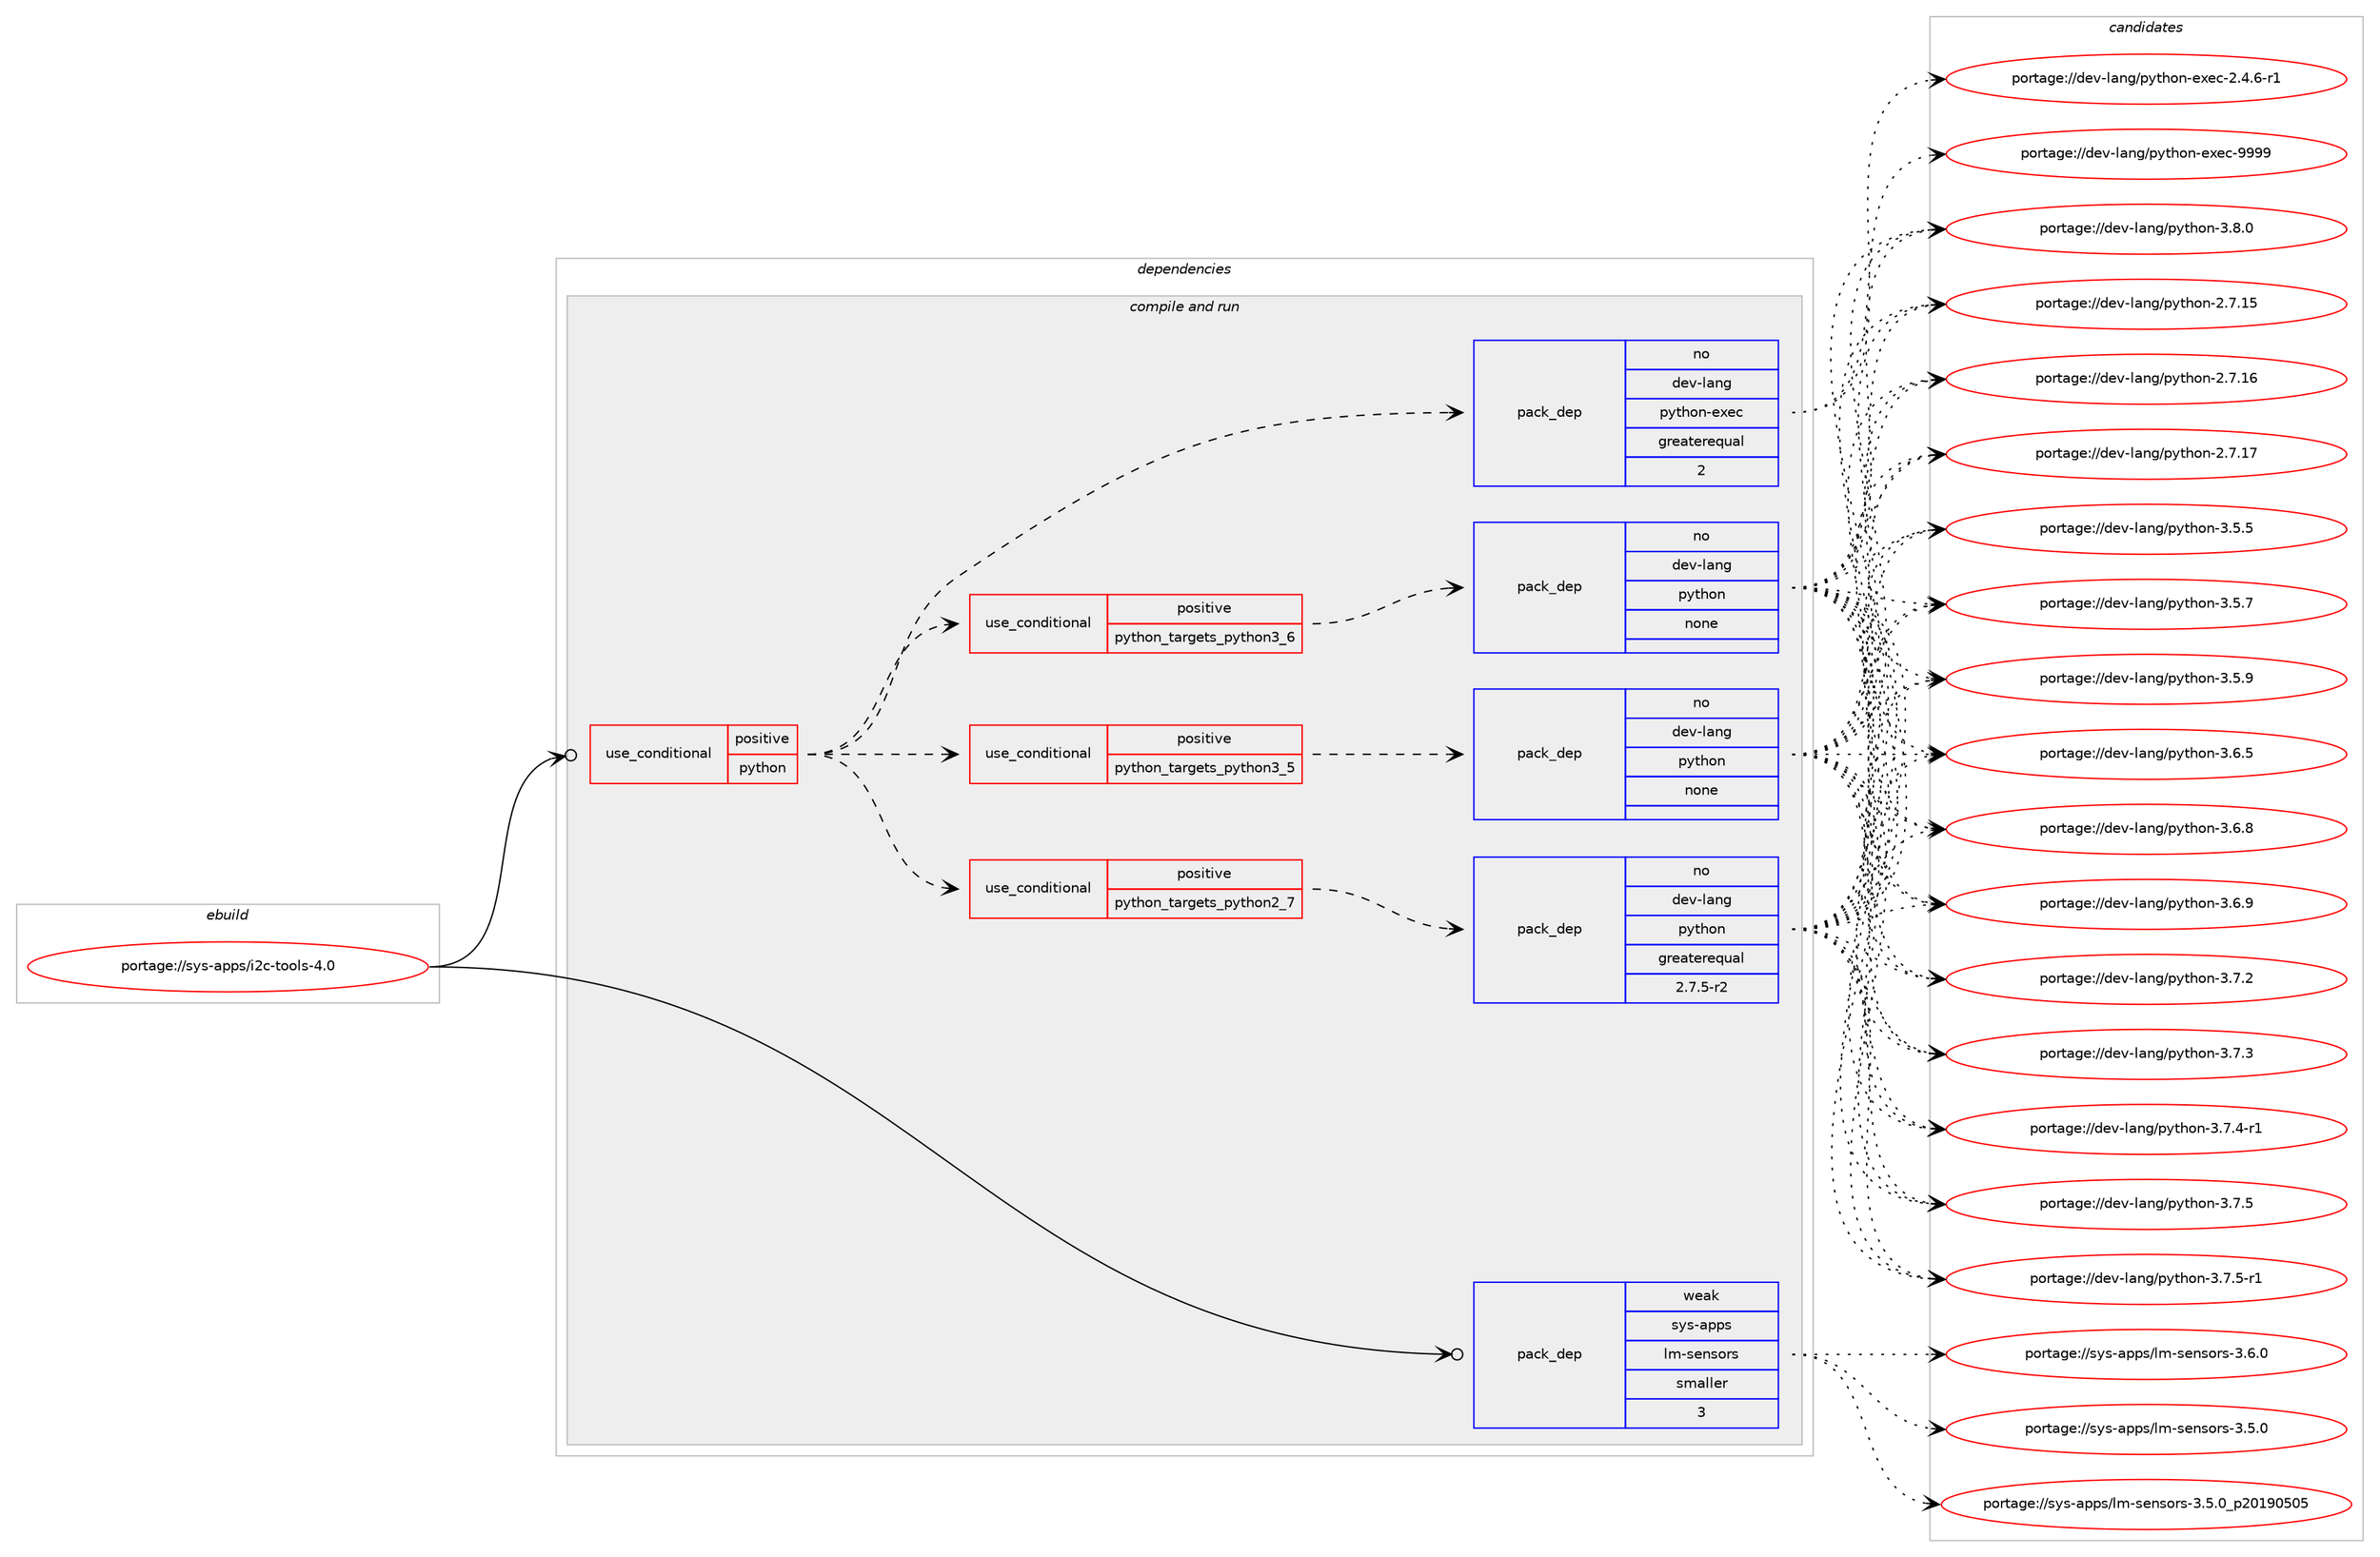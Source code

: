 digraph prolog {

# *************
# Graph options
# *************

newrank=true;
concentrate=true;
compound=true;
graph [rankdir=LR,fontname=Helvetica,fontsize=10,ranksep=1.5];#, ranksep=2.5, nodesep=0.2];
edge  [arrowhead=vee];
node  [fontname=Helvetica,fontsize=10];

# **********
# The ebuild
# **********

subgraph cluster_leftcol {
color=gray;
rank=same;
label=<<i>ebuild</i>>;
id [label="portage://sys-apps/i2c-tools-4.0", color=red, width=4, href="../sys-apps/i2c-tools-4.0.svg"];
}

# ****************
# The dependencies
# ****************

subgraph cluster_midcol {
color=gray;
label=<<i>dependencies</i>>;
subgraph cluster_compile {
fillcolor="#eeeeee";
style=filled;
label=<<i>compile</i>>;
}
subgraph cluster_compileandrun {
fillcolor="#eeeeee";
style=filled;
label=<<i>compile and run</i>>;
subgraph cond99341 {
dependency408660 [label=<<TABLE BORDER="0" CELLBORDER="1" CELLSPACING="0" CELLPADDING="4"><TR><TD ROWSPAN="3" CELLPADDING="10">use_conditional</TD></TR><TR><TD>positive</TD></TR><TR><TD>python</TD></TR></TABLE>>, shape=none, color=red];
subgraph cond99342 {
dependency408661 [label=<<TABLE BORDER="0" CELLBORDER="1" CELLSPACING="0" CELLPADDING="4"><TR><TD ROWSPAN="3" CELLPADDING="10">use_conditional</TD></TR><TR><TD>positive</TD></TR><TR><TD>python_targets_python2_7</TD></TR></TABLE>>, shape=none, color=red];
subgraph pack302488 {
dependency408662 [label=<<TABLE BORDER="0" CELLBORDER="1" CELLSPACING="0" CELLPADDING="4" WIDTH="220"><TR><TD ROWSPAN="6" CELLPADDING="30">pack_dep</TD></TR><TR><TD WIDTH="110">no</TD></TR><TR><TD>dev-lang</TD></TR><TR><TD>python</TD></TR><TR><TD>greaterequal</TD></TR><TR><TD>2.7.5-r2</TD></TR></TABLE>>, shape=none, color=blue];
}
dependency408661:e -> dependency408662:w [weight=20,style="dashed",arrowhead="vee"];
}
dependency408660:e -> dependency408661:w [weight=20,style="dashed",arrowhead="vee"];
subgraph cond99343 {
dependency408663 [label=<<TABLE BORDER="0" CELLBORDER="1" CELLSPACING="0" CELLPADDING="4"><TR><TD ROWSPAN="3" CELLPADDING="10">use_conditional</TD></TR><TR><TD>positive</TD></TR><TR><TD>python_targets_python3_5</TD></TR></TABLE>>, shape=none, color=red];
subgraph pack302489 {
dependency408664 [label=<<TABLE BORDER="0" CELLBORDER="1" CELLSPACING="0" CELLPADDING="4" WIDTH="220"><TR><TD ROWSPAN="6" CELLPADDING="30">pack_dep</TD></TR><TR><TD WIDTH="110">no</TD></TR><TR><TD>dev-lang</TD></TR><TR><TD>python</TD></TR><TR><TD>none</TD></TR><TR><TD></TD></TR></TABLE>>, shape=none, color=blue];
}
dependency408663:e -> dependency408664:w [weight=20,style="dashed",arrowhead="vee"];
}
dependency408660:e -> dependency408663:w [weight=20,style="dashed",arrowhead="vee"];
subgraph cond99344 {
dependency408665 [label=<<TABLE BORDER="0" CELLBORDER="1" CELLSPACING="0" CELLPADDING="4"><TR><TD ROWSPAN="3" CELLPADDING="10">use_conditional</TD></TR><TR><TD>positive</TD></TR><TR><TD>python_targets_python3_6</TD></TR></TABLE>>, shape=none, color=red];
subgraph pack302490 {
dependency408666 [label=<<TABLE BORDER="0" CELLBORDER="1" CELLSPACING="0" CELLPADDING="4" WIDTH="220"><TR><TD ROWSPAN="6" CELLPADDING="30">pack_dep</TD></TR><TR><TD WIDTH="110">no</TD></TR><TR><TD>dev-lang</TD></TR><TR><TD>python</TD></TR><TR><TD>none</TD></TR><TR><TD></TD></TR></TABLE>>, shape=none, color=blue];
}
dependency408665:e -> dependency408666:w [weight=20,style="dashed",arrowhead="vee"];
}
dependency408660:e -> dependency408665:w [weight=20,style="dashed",arrowhead="vee"];
subgraph pack302491 {
dependency408667 [label=<<TABLE BORDER="0" CELLBORDER="1" CELLSPACING="0" CELLPADDING="4" WIDTH="220"><TR><TD ROWSPAN="6" CELLPADDING="30">pack_dep</TD></TR><TR><TD WIDTH="110">no</TD></TR><TR><TD>dev-lang</TD></TR><TR><TD>python-exec</TD></TR><TR><TD>greaterequal</TD></TR><TR><TD>2</TD></TR></TABLE>>, shape=none, color=blue];
}
dependency408660:e -> dependency408667:w [weight=20,style="dashed",arrowhead="vee"];
}
id:e -> dependency408660:w [weight=20,style="solid",arrowhead="odotvee"];
subgraph pack302492 {
dependency408668 [label=<<TABLE BORDER="0" CELLBORDER="1" CELLSPACING="0" CELLPADDING="4" WIDTH="220"><TR><TD ROWSPAN="6" CELLPADDING="30">pack_dep</TD></TR><TR><TD WIDTH="110">weak</TD></TR><TR><TD>sys-apps</TD></TR><TR><TD>lm-sensors</TD></TR><TR><TD>smaller</TD></TR><TR><TD>3</TD></TR></TABLE>>, shape=none, color=blue];
}
id:e -> dependency408668:w [weight=20,style="solid",arrowhead="odotvee"];
}
subgraph cluster_run {
fillcolor="#eeeeee";
style=filled;
label=<<i>run</i>>;
}
}

# **************
# The candidates
# **************

subgraph cluster_choices {
rank=same;
color=gray;
label=<<i>candidates</i>>;

subgraph choice302488 {
color=black;
nodesep=1;
choiceportage10010111845108971101034711212111610411111045504655464953 [label="portage://dev-lang/python-2.7.15", color=red, width=4,href="../dev-lang/python-2.7.15.svg"];
choiceportage10010111845108971101034711212111610411111045504655464954 [label="portage://dev-lang/python-2.7.16", color=red, width=4,href="../dev-lang/python-2.7.16.svg"];
choiceportage10010111845108971101034711212111610411111045504655464955 [label="portage://dev-lang/python-2.7.17", color=red, width=4,href="../dev-lang/python-2.7.17.svg"];
choiceportage100101118451089711010347112121116104111110455146534653 [label="portage://dev-lang/python-3.5.5", color=red, width=4,href="../dev-lang/python-3.5.5.svg"];
choiceportage100101118451089711010347112121116104111110455146534655 [label="portage://dev-lang/python-3.5.7", color=red, width=4,href="../dev-lang/python-3.5.7.svg"];
choiceportage100101118451089711010347112121116104111110455146534657 [label="portage://dev-lang/python-3.5.9", color=red, width=4,href="../dev-lang/python-3.5.9.svg"];
choiceportage100101118451089711010347112121116104111110455146544653 [label="portage://dev-lang/python-3.6.5", color=red, width=4,href="../dev-lang/python-3.6.5.svg"];
choiceportage100101118451089711010347112121116104111110455146544656 [label="portage://dev-lang/python-3.6.8", color=red, width=4,href="../dev-lang/python-3.6.8.svg"];
choiceportage100101118451089711010347112121116104111110455146544657 [label="portage://dev-lang/python-3.6.9", color=red, width=4,href="../dev-lang/python-3.6.9.svg"];
choiceportage100101118451089711010347112121116104111110455146554650 [label="portage://dev-lang/python-3.7.2", color=red, width=4,href="../dev-lang/python-3.7.2.svg"];
choiceportage100101118451089711010347112121116104111110455146554651 [label="portage://dev-lang/python-3.7.3", color=red, width=4,href="../dev-lang/python-3.7.3.svg"];
choiceportage1001011184510897110103471121211161041111104551465546524511449 [label="portage://dev-lang/python-3.7.4-r1", color=red, width=4,href="../dev-lang/python-3.7.4-r1.svg"];
choiceportage100101118451089711010347112121116104111110455146554653 [label="portage://dev-lang/python-3.7.5", color=red, width=4,href="../dev-lang/python-3.7.5.svg"];
choiceportage1001011184510897110103471121211161041111104551465546534511449 [label="portage://dev-lang/python-3.7.5-r1", color=red, width=4,href="../dev-lang/python-3.7.5-r1.svg"];
choiceportage100101118451089711010347112121116104111110455146564648 [label="portage://dev-lang/python-3.8.0", color=red, width=4,href="../dev-lang/python-3.8.0.svg"];
dependency408662:e -> choiceportage10010111845108971101034711212111610411111045504655464953:w [style=dotted,weight="100"];
dependency408662:e -> choiceportage10010111845108971101034711212111610411111045504655464954:w [style=dotted,weight="100"];
dependency408662:e -> choiceportage10010111845108971101034711212111610411111045504655464955:w [style=dotted,weight="100"];
dependency408662:e -> choiceportage100101118451089711010347112121116104111110455146534653:w [style=dotted,weight="100"];
dependency408662:e -> choiceportage100101118451089711010347112121116104111110455146534655:w [style=dotted,weight="100"];
dependency408662:e -> choiceportage100101118451089711010347112121116104111110455146534657:w [style=dotted,weight="100"];
dependency408662:e -> choiceportage100101118451089711010347112121116104111110455146544653:w [style=dotted,weight="100"];
dependency408662:e -> choiceportage100101118451089711010347112121116104111110455146544656:w [style=dotted,weight="100"];
dependency408662:e -> choiceportage100101118451089711010347112121116104111110455146544657:w [style=dotted,weight="100"];
dependency408662:e -> choiceportage100101118451089711010347112121116104111110455146554650:w [style=dotted,weight="100"];
dependency408662:e -> choiceportage100101118451089711010347112121116104111110455146554651:w [style=dotted,weight="100"];
dependency408662:e -> choiceportage1001011184510897110103471121211161041111104551465546524511449:w [style=dotted,weight="100"];
dependency408662:e -> choiceportage100101118451089711010347112121116104111110455146554653:w [style=dotted,weight="100"];
dependency408662:e -> choiceportage1001011184510897110103471121211161041111104551465546534511449:w [style=dotted,weight="100"];
dependency408662:e -> choiceportage100101118451089711010347112121116104111110455146564648:w [style=dotted,weight="100"];
}
subgraph choice302489 {
color=black;
nodesep=1;
choiceportage10010111845108971101034711212111610411111045504655464953 [label="portage://dev-lang/python-2.7.15", color=red, width=4,href="../dev-lang/python-2.7.15.svg"];
choiceportage10010111845108971101034711212111610411111045504655464954 [label="portage://dev-lang/python-2.7.16", color=red, width=4,href="../dev-lang/python-2.7.16.svg"];
choiceportage10010111845108971101034711212111610411111045504655464955 [label="portage://dev-lang/python-2.7.17", color=red, width=4,href="../dev-lang/python-2.7.17.svg"];
choiceportage100101118451089711010347112121116104111110455146534653 [label="portage://dev-lang/python-3.5.5", color=red, width=4,href="../dev-lang/python-3.5.5.svg"];
choiceportage100101118451089711010347112121116104111110455146534655 [label="portage://dev-lang/python-3.5.7", color=red, width=4,href="../dev-lang/python-3.5.7.svg"];
choiceportage100101118451089711010347112121116104111110455146534657 [label="portage://dev-lang/python-3.5.9", color=red, width=4,href="../dev-lang/python-3.5.9.svg"];
choiceportage100101118451089711010347112121116104111110455146544653 [label="portage://dev-lang/python-3.6.5", color=red, width=4,href="../dev-lang/python-3.6.5.svg"];
choiceportage100101118451089711010347112121116104111110455146544656 [label="portage://dev-lang/python-3.6.8", color=red, width=4,href="../dev-lang/python-3.6.8.svg"];
choiceportage100101118451089711010347112121116104111110455146544657 [label="portage://dev-lang/python-3.6.9", color=red, width=4,href="../dev-lang/python-3.6.9.svg"];
choiceportage100101118451089711010347112121116104111110455146554650 [label="portage://dev-lang/python-3.7.2", color=red, width=4,href="../dev-lang/python-3.7.2.svg"];
choiceportage100101118451089711010347112121116104111110455146554651 [label="portage://dev-lang/python-3.7.3", color=red, width=4,href="../dev-lang/python-3.7.3.svg"];
choiceportage1001011184510897110103471121211161041111104551465546524511449 [label="portage://dev-lang/python-3.7.4-r1", color=red, width=4,href="../dev-lang/python-3.7.4-r1.svg"];
choiceportage100101118451089711010347112121116104111110455146554653 [label="portage://dev-lang/python-3.7.5", color=red, width=4,href="../dev-lang/python-3.7.5.svg"];
choiceportage1001011184510897110103471121211161041111104551465546534511449 [label="portage://dev-lang/python-3.7.5-r1", color=red, width=4,href="../dev-lang/python-3.7.5-r1.svg"];
choiceportage100101118451089711010347112121116104111110455146564648 [label="portage://dev-lang/python-3.8.0", color=red, width=4,href="../dev-lang/python-3.8.0.svg"];
dependency408664:e -> choiceportage10010111845108971101034711212111610411111045504655464953:w [style=dotted,weight="100"];
dependency408664:e -> choiceportage10010111845108971101034711212111610411111045504655464954:w [style=dotted,weight="100"];
dependency408664:e -> choiceportage10010111845108971101034711212111610411111045504655464955:w [style=dotted,weight="100"];
dependency408664:e -> choiceportage100101118451089711010347112121116104111110455146534653:w [style=dotted,weight="100"];
dependency408664:e -> choiceportage100101118451089711010347112121116104111110455146534655:w [style=dotted,weight="100"];
dependency408664:e -> choiceportage100101118451089711010347112121116104111110455146534657:w [style=dotted,weight="100"];
dependency408664:e -> choiceportage100101118451089711010347112121116104111110455146544653:w [style=dotted,weight="100"];
dependency408664:e -> choiceportage100101118451089711010347112121116104111110455146544656:w [style=dotted,weight="100"];
dependency408664:e -> choiceportage100101118451089711010347112121116104111110455146544657:w [style=dotted,weight="100"];
dependency408664:e -> choiceportage100101118451089711010347112121116104111110455146554650:w [style=dotted,weight="100"];
dependency408664:e -> choiceportage100101118451089711010347112121116104111110455146554651:w [style=dotted,weight="100"];
dependency408664:e -> choiceportage1001011184510897110103471121211161041111104551465546524511449:w [style=dotted,weight="100"];
dependency408664:e -> choiceportage100101118451089711010347112121116104111110455146554653:w [style=dotted,weight="100"];
dependency408664:e -> choiceportage1001011184510897110103471121211161041111104551465546534511449:w [style=dotted,weight="100"];
dependency408664:e -> choiceportage100101118451089711010347112121116104111110455146564648:w [style=dotted,weight="100"];
}
subgraph choice302490 {
color=black;
nodesep=1;
choiceportage10010111845108971101034711212111610411111045504655464953 [label="portage://dev-lang/python-2.7.15", color=red, width=4,href="../dev-lang/python-2.7.15.svg"];
choiceportage10010111845108971101034711212111610411111045504655464954 [label="portage://dev-lang/python-2.7.16", color=red, width=4,href="../dev-lang/python-2.7.16.svg"];
choiceportage10010111845108971101034711212111610411111045504655464955 [label="portage://dev-lang/python-2.7.17", color=red, width=4,href="../dev-lang/python-2.7.17.svg"];
choiceportage100101118451089711010347112121116104111110455146534653 [label="portage://dev-lang/python-3.5.5", color=red, width=4,href="../dev-lang/python-3.5.5.svg"];
choiceportage100101118451089711010347112121116104111110455146534655 [label="portage://dev-lang/python-3.5.7", color=red, width=4,href="../dev-lang/python-3.5.7.svg"];
choiceportage100101118451089711010347112121116104111110455146534657 [label="portage://dev-lang/python-3.5.9", color=red, width=4,href="../dev-lang/python-3.5.9.svg"];
choiceportage100101118451089711010347112121116104111110455146544653 [label="portage://dev-lang/python-3.6.5", color=red, width=4,href="../dev-lang/python-3.6.5.svg"];
choiceportage100101118451089711010347112121116104111110455146544656 [label="portage://dev-lang/python-3.6.8", color=red, width=4,href="../dev-lang/python-3.6.8.svg"];
choiceportage100101118451089711010347112121116104111110455146544657 [label="portage://dev-lang/python-3.6.9", color=red, width=4,href="../dev-lang/python-3.6.9.svg"];
choiceportage100101118451089711010347112121116104111110455146554650 [label="portage://dev-lang/python-3.7.2", color=red, width=4,href="../dev-lang/python-3.7.2.svg"];
choiceportage100101118451089711010347112121116104111110455146554651 [label="portage://dev-lang/python-3.7.3", color=red, width=4,href="../dev-lang/python-3.7.3.svg"];
choiceportage1001011184510897110103471121211161041111104551465546524511449 [label="portage://dev-lang/python-3.7.4-r1", color=red, width=4,href="../dev-lang/python-3.7.4-r1.svg"];
choiceportage100101118451089711010347112121116104111110455146554653 [label="portage://dev-lang/python-3.7.5", color=red, width=4,href="../dev-lang/python-3.7.5.svg"];
choiceportage1001011184510897110103471121211161041111104551465546534511449 [label="portage://dev-lang/python-3.7.5-r1", color=red, width=4,href="../dev-lang/python-3.7.5-r1.svg"];
choiceportage100101118451089711010347112121116104111110455146564648 [label="portage://dev-lang/python-3.8.0", color=red, width=4,href="../dev-lang/python-3.8.0.svg"];
dependency408666:e -> choiceportage10010111845108971101034711212111610411111045504655464953:w [style=dotted,weight="100"];
dependency408666:e -> choiceportage10010111845108971101034711212111610411111045504655464954:w [style=dotted,weight="100"];
dependency408666:e -> choiceportage10010111845108971101034711212111610411111045504655464955:w [style=dotted,weight="100"];
dependency408666:e -> choiceportage100101118451089711010347112121116104111110455146534653:w [style=dotted,weight="100"];
dependency408666:e -> choiceportage100101118451089711010347112121116104111110455146534655:w [style=dotted,weight="100"];
dependency408666:e -> choiceportage100101118451089711010347112121116104111110455146534657:w [style=dotted,weight="100"];
dependency408666:e -> choiceportage100101118451089711010347112121116104111110455146544653:w [style=dotted,weight="100"];
dependency408666:e -> choiceportage100101118451089711010347112121116104111110455146544656:w [style=dotted,weight="100"];
dependency408666:e -> choiceportage100101118451089711010347112121116104111110455146544657:w [style=dotted,weight="100"];
dependency408666:e -> choiceportage100101118451089711010347112121116104111110455146554650:w [style=dotted,weight="100"];
dependency408666:e -> choiceportage100101118451089711010347112121116104111110455146554651:w [style=dotted,weight="100"];
dependency408666:e -> choiceportage1001011184510897110103471121211161041111104551465546524511449:w [style=dotted,weight="100"];
dependency408666:e -> choiceportage100101118451089711010347112121116104111110455146554653:w [style=dotted,weight="100"];
dependency408666:e -> choiceportage1001011184510897110103471121211161041111104551465546534511449:w [style=dotted,weight="100"];
dependency408666:e -> choiceportage100101118451089711010347112121116104111110455146564648:w [style=dotted,weight="100"];
}
subgraph choice302491 {
color=black;
nodesep=1;
choiceportage10010111845108971101034711212111610411111045101120101994550465246544511449 [label="portage://dev-lang/python-exec-2.4.6-r1", color=red, width=4,href="../dev-lang/python-exec-2.4.6-r1.svg"];
choiceportage10010111845108971101034711212111610411111045101120101994557575757 [label="portage://dev-lang/python-exec-9999", color=red, width=4,href="../dev-lang/python-exec-9999.svg"];
dependency408667:e -> choiceportage10010111845108971101034711212111610411111045101120101994550465246544511449:w [style=dotted,weight="100"];
dependency408667:e -> choiceportage10010111845108971101034711212111610411111045101120101994557575757:w [style=dotted,weight="100"];
}
subgraph choice302492 {
color=black;
nodesep=1;
choiceportage11512111545971121121154710810945115101110115111114115455146534648 [label="portage://sys-apps/lm-sensors-3.5.0", color=red, width=4,href="../sys-apps/lm-sensors-3.5.0.svg"];
choiceportage11512111545971121121154710810945115101110115111114115455146534648951125048495748534853 [label="portage://sys-apps/lm-sensors-3.5.0_p20190505", color=red, width=4,href="../sys-apps/lm-sensors-3.5.0_p20190505.svg"];
choiceportage11512111545971121121154710810945115101110115111114115455146544648 [label="portage://sys-apps/lm-sensors-3.6.0", color=red, width=4,href="../sys-apps/lm-sensors-3.6.0.svg"];
dependency408668:e -> choiceportage11512111545971121121154710810945115101110115111114115455146534648:w [style=dotted,weight="100"];
dependency408668:e -> choiceportage11512111545971121121154710810945115101110115111114115455146534648951125048495748534853:w [style=dotted,weight="100"];
dependency408668:e -> choiceportage11512111545971121121154710810945115101110115111114115455146544648:w [style=dotted,weight="100"];
}
}

}
